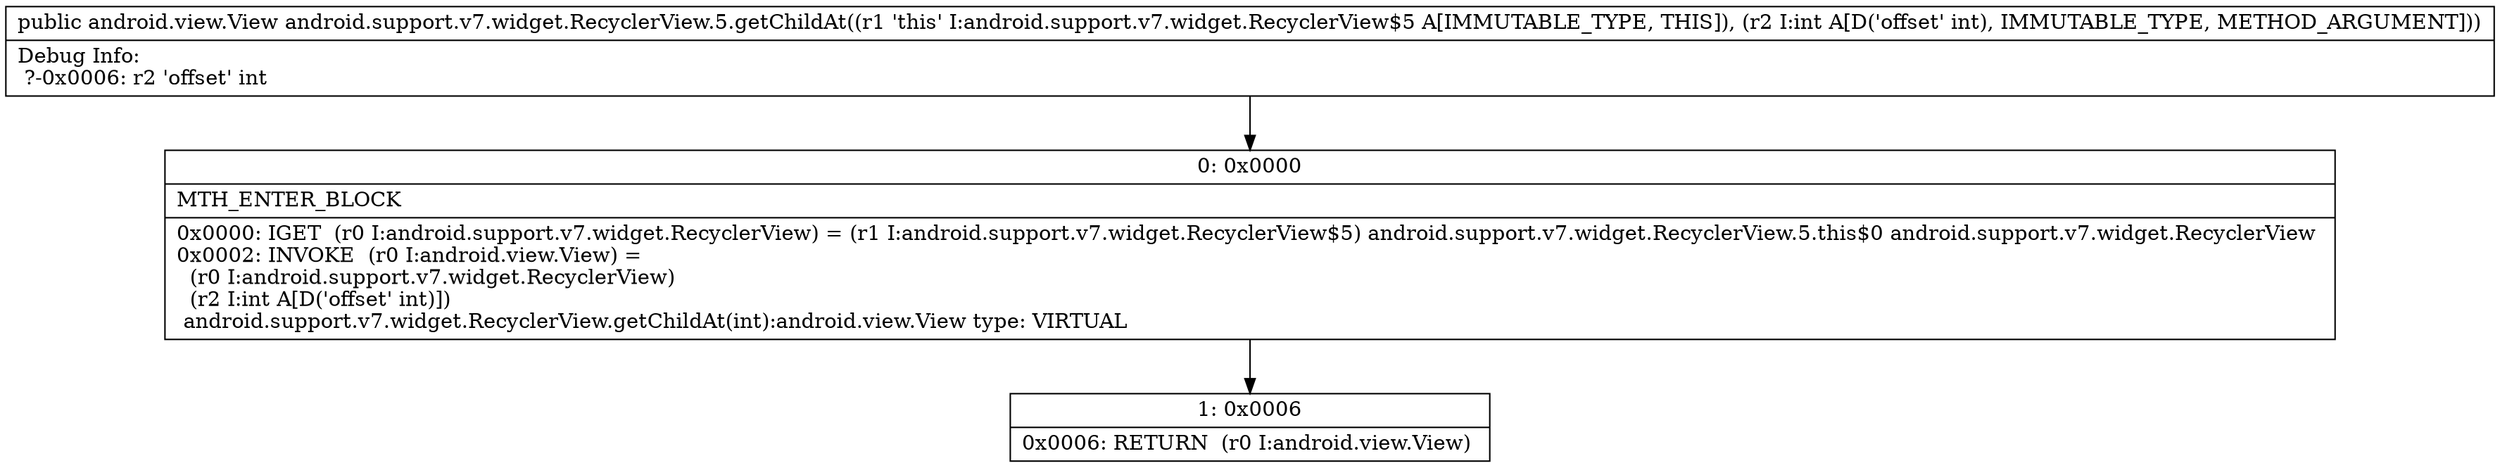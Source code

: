 digraph "CFG forandroid.support.v7.widget.RecyclerView.5.getChildAt(I)Landroid\/view\/View;" {
Node_0 [shape=record,label="{0\:\ 0x0000|MTH_ENTER_BLOCK\l|0x0000: IGET  (r0 I:android.support.v7.widget.RecyclerView) = (r1 I:android.support.v7.widget.RecyclerView$5) android.support.v7.widget.RecyclerView.5.this$0 android.support.v7.widget.RecyclerView \l0x0002: INVOKE  (r0 I:android.view.View) = \l  (r0 I:android.support.v7.widget.RecyclerView)\l  (r2 I:int A[D('offset' int)])\l android.support.v7.widget.RecyclerView.getChildAt(int):android.view.View type: VIRTUAL \l}"];
Node_1 [shape=record,label="{1\:\ 0x0006|0x0006: RETURN  (r0 I:android.view.View) \l}"];
MethodNode[shape=record,label="{public android.view.View android.support.v7.widget.RecyclerView.5.getChildAt((r1 'this' I:android.support.v7.widget.RecyclerView$5 A[IMMUTABLE_TYPE, THIS]), (r2 I:int A[D('offset' int), IMMUTABLE_TYPE, METHOD_ARGUMENT]))  | Debug Info:\l  ?\-0x0006: r2 'offset' int\l}"];
MethodNode -> Node_0;
Node_0 -> Node_1;
}


